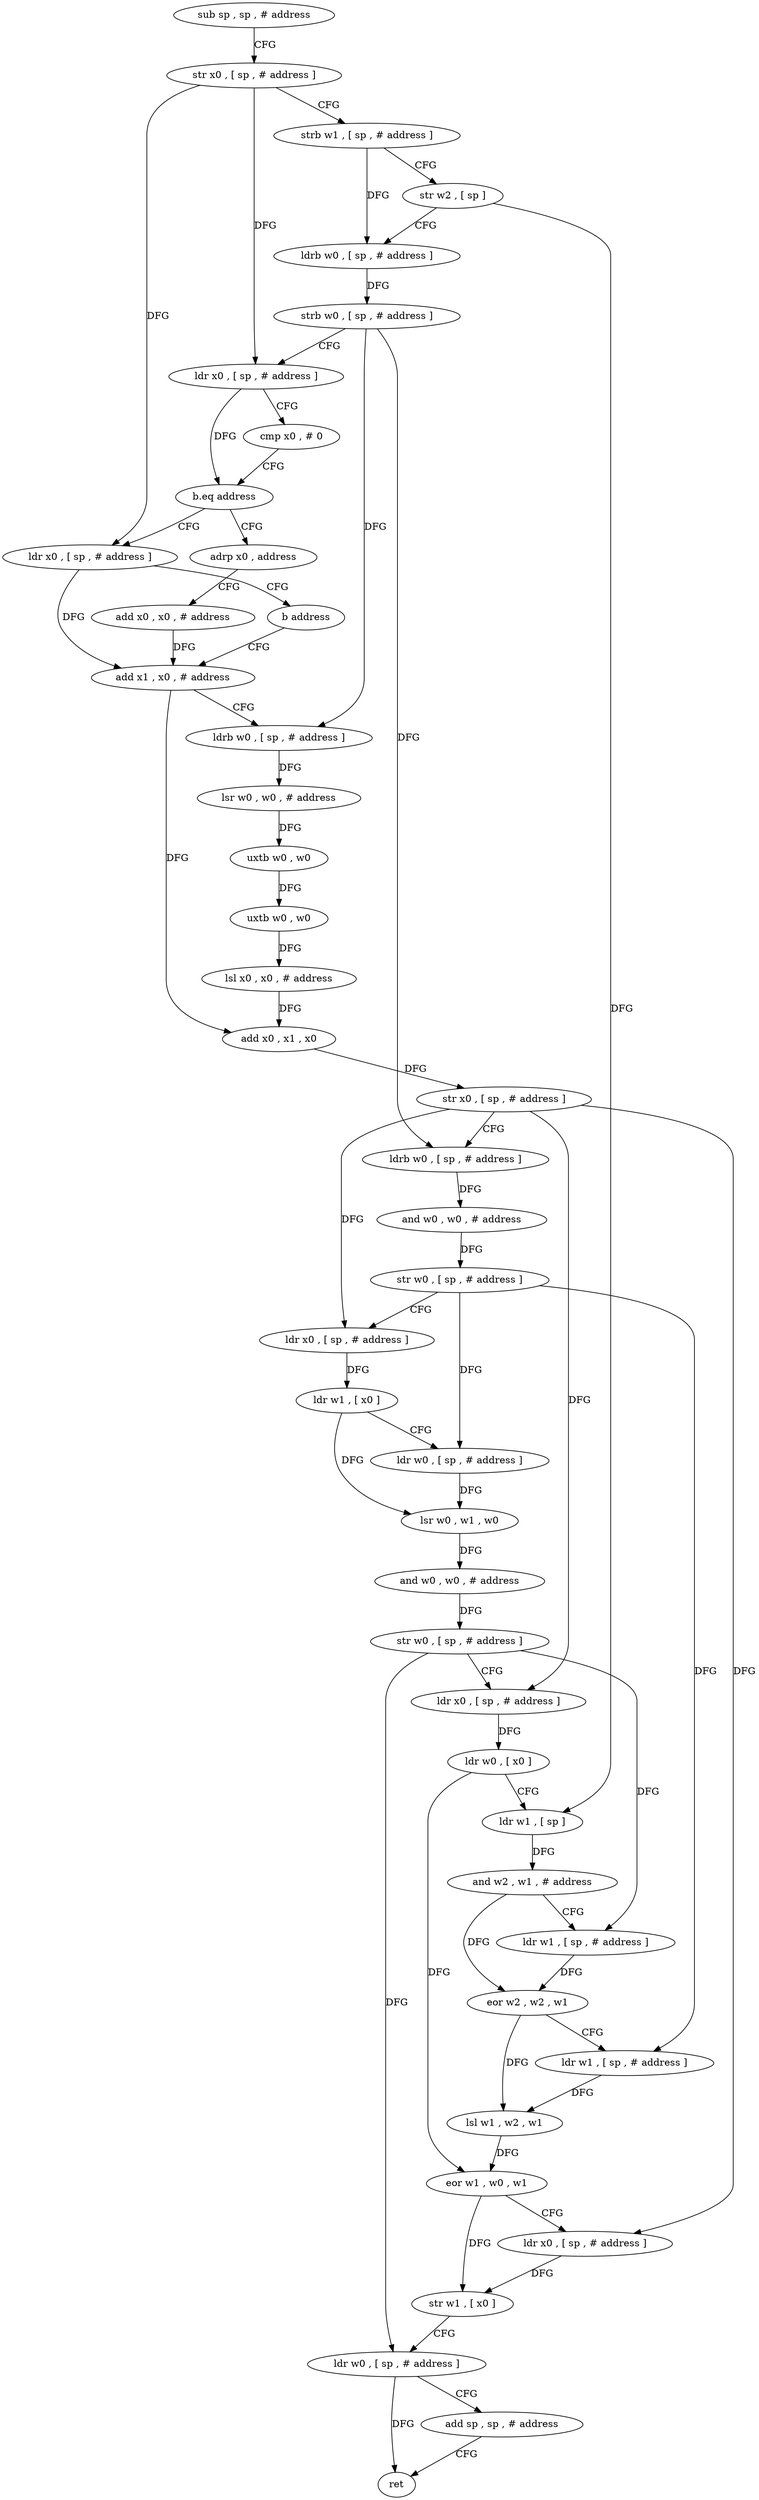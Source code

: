 digraph "func" {
"4373960" [label = "sub sp , sp , # address" ]
"4373964" [label = "str x0 , [ sp , # address ]" ]
"4373968" [label = "strb w1 , [ sp , # address ]" ]
"4373972" [label = "str w2 , [ sp ]" ]
"4373976" [label = "ldrb w0 , [ sp , # address ]" ]
"4373980" [label = "strb w0 , [ sp , # address ]" ]
"4373984" [label = "ldr x0 , [ sp , # address ]" ]
"4373988" [label = "cmp x0 , # 0" ]
"4373992" [label = "b.eq address" ]
"4374004" [label = "adrp x0 , address" ]
"4373996" [label = "ldr x0 , [ sp , # address ]" ]
"4374008" [label = "add x0 , x0 , # address" ]
"4374012" [label = "add x1 , x0 , # address" ]
"4374000" [label = "b address" ]
"4374016" [label = "ldrb w0 , [ sp , # address ]" ]
"4374020" [label = "lsr w0 , w0 , # address" ]
"4374024" [label = "uxtb w0 , w0" ]
"4374028" [label = "uxtb w0 , w0" ]
"4374032" [label = "lsl x0 , x0 , # address" ]
"4374036" [label = "add x0 , x1 , x0" ]
"4374040" [label = "str x0 , [ sp , # address ]" ]
"4374044" [label = "ldrb w0 , [ sp , # address ]" ]
"4374048" [label = "and w0 , w0 , # address" ]
"4374052" [label = "str w0 , [ sp , # address ]" ]
"4374056" [label = "ldr x0 , [ sp , # address ]" ]
"4374060" [label = "ldr w1 , [ x0 ]" ]
"4374064" [label = "ldr w0 , [ sp , # address ]" ]
"4374068" [label = "lsr w0 , w1 , w0" ]
"4374072" [label = "and w0 , w0 , # address" ]
"4374076" [label = "str w0 , [ sp , # address ]" ]
"4374080" [label = "ldr x0 , [ sp , # address ]" ]
"4374084" [label = "ldr w0 , [ x0 ]" ]
"4374088" [label = "ldr w1 , [ sp ]" ]
"4374092" [label = "and w2 , w1 , # address" ]
"4374096" [label = "ldr w1 , [ sp , # address ]" ]
"4374100" [label = "eor w2 , w2 , w1" ]
"4374104" [label = "ldr w1 , [ sp , # address ]" ]
"4374108" [label = "lsl w1 , w2 , w1" ]
"4374112" [label = "eor w1 , w0 , w1" ]
"4374116" [label = "ldr x0 , [ sp , # address ]" ]
"4374120" [label = "str w1 , [ x0 ]" ]
"4374124" [label = "ldr w0 , [ sp , # address ]" ]
"4374128" [label = "add sp , sp , # address" ]
"4374132" [label = "ret" ]
"4373960" -> "4373964" [ label = "CFG" ]
"4373964" -> "4373968" [ label = "CFG" ]
"4373964" -> "4373984" [ label = "DFG" ]
"4373964" -> "4373996" [ label = "DFG" ]
"4373968" -> "4373972" [ label = "CFG" ]
"4373968" -> "4373976" [ label = "DFG" ]
"4373972" -> "4373976" [ label = "CFG" ]
"4373972" -> "4374088" [ label = "DFG" ]
"4373976" -> "4373980" [ label = "DFG" ]
"4373980" -> "4373984" [ label = "CFG" ]
"4373980" -> "4374016" [ label = "DFG" ]
"4373980" -> "4374044" [ label = "DFG" ]
"4373984" -> "4373988" [ label = "CFG" ]
"4373984" -> "4373992" [ label = "DFG" ]
"4373988" -> "4373992" [ label = "CFG" ]
"4373992" -> "4374004" [ label = "CFG" ]
"4373992" -> "4373996" [ label = "CFG" ]
"4374004" -> "4374008" [ label = "CFG" ]
"4373996" -> "4374000" [ label = "CFG" ]
"4373996" -> "4374012" [ label = "DFG" ]
"4374008" -> "4374012" [ label = "DFG" ]
"4374012" -> "4374016" [ label = "CFG" ]
"4374012" -> "4374036" [ label = "DFG" ]
"4374000" -> "4374012" [ label = "CFG" ]
"4374016" -> "4374020" [ label = "DFG" ]
"4374020" -> "4374024" [ label = "DFG" ]
"4374024" -> "4374028" [ label = "DFG" ]
"4374028" -> "4374032" [ label = "DFG" ]
"4374032" -> "4374036" [ label = "DFG" ]
"4374036" -> "4374040" [ label = "DFG" ]
"4374040" -> "4374044" [ label = "CFG" ]
"4374040" -> "4374056" [ label = "DFG" ]
"4374040" -> "4374080" [ label = "DFG" ]
"4374040" -> "4374116" [ label = "DFG" ]
"4374044" -> "4374048" [ label = "DFG" ]
"4374048" -> "4374052" [ label = "DFG" ]
"4374052" -> "4374056" [ label = "CFG" ]
"4374052" -> "4374064" [ label = "DFG" ]
"4374052" -> "4374104" [ label = "DFG" ]
"4374056" -> "4374060" [ label = "DFG" ]
"4374060" -> "4374064" [ label = "CFG" ]
"4374060" -> "4374068" [ label = "DFG" ]
"4374064" -> "4374068" [ label = "DFG" ]
"4374068" -> "4374072" [ label = "DFG" ]
"4374072" -> "4374076" [ label = "DFG" ]
"4374076" -> "4374080" [ label = "CFG" ]
"4374076" -> "4374096" [ label = "DFG" ]
"4374076" -> "4374124" [ label = "DFG" ]
"4374080" -> "4374084" [ label = "DFG" ]
"4374084" -> "4374088" [ label = "CFG" ]
"4374084" -> "4374112" [ label = "DFG" ]
"4374088" -> "4374092" [ label = "DFG" ]
"4374092" -> "4374096" [ label = "CFG" ]
"4374092" -> "4374100" [ label = "DFG" ]
"4374096" -> "4374100" [ label = "DFG" ]
"4374100" -> "4374104" [ label = "CFG" ]
"4374100" -> "4374108" [ label = "DFG" ]
"4374104" -> "4374108" [ label = "DFG" ]
"4374108" -> "4374112" [ label = "DFG" ]
"4374112" -> "4374116" [ label = "CFG" ]
"4374112" -> "4374120" [ label = "DFG" ]
"4374116" -> "4374120" [ label = "DFG" ]
"4374120" -> "4374124" [ label = "CFG" ]
"4374124" -> "4374128" [ label = "CFG" ]
"4374124" -> "4374132" [ label = "DFG" ]
"4374128" -> "4374132" [ label = "CFG" ]
}
